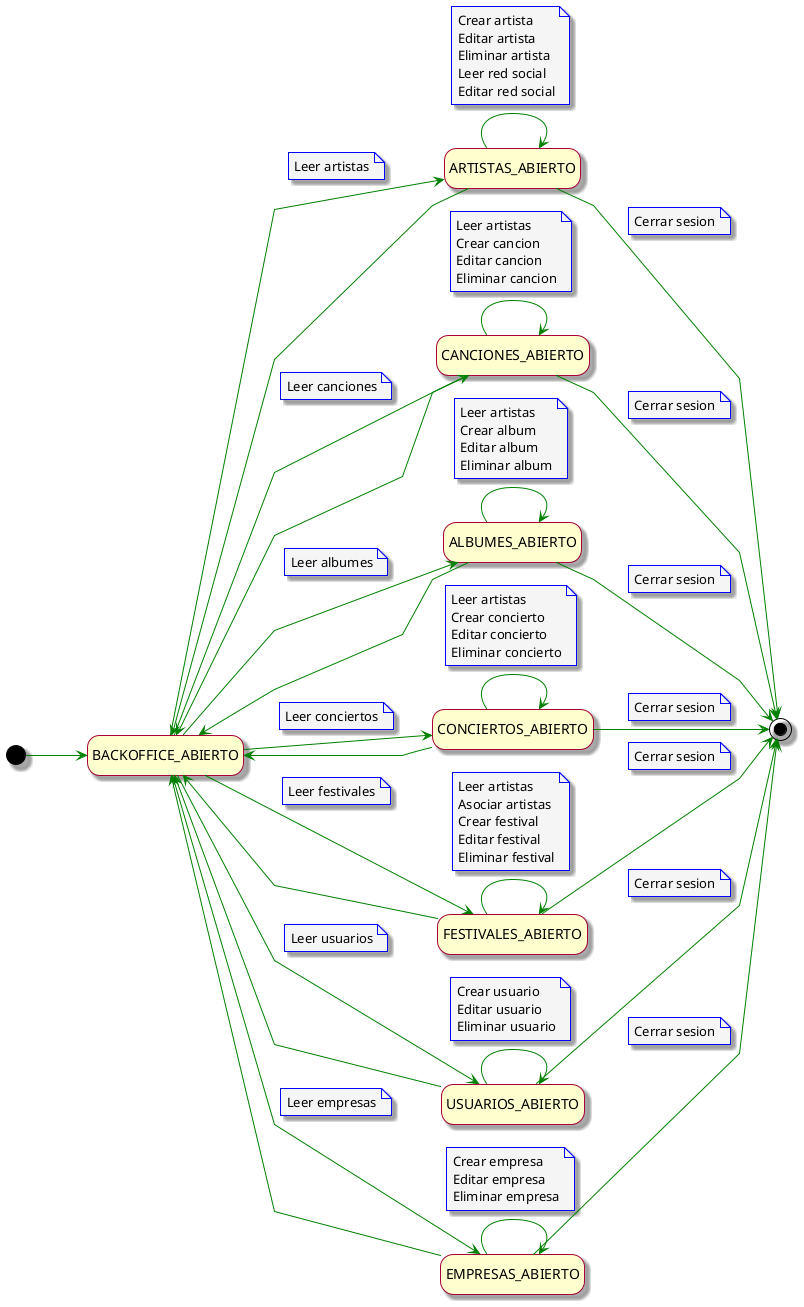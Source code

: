 @startuml DiagramaContextoVisual

left to right direction
skin rose

skinparam {
    NoteBackgroundColor #whiteSmoke
    ArrowColor #green
    NoteBorderColor #blue
    linetype polyline
}
hide empty description

[*] -[#green]-> BACKOFFICE_ABIERTO

BACKOFFICE_ABIERTO -[#green]-> ARTISTAS_ABIERTO
note on link 
  Leer artistas
end note
BACKOFFICE_ABIERTO -[#green]-> CANCIONES_ABIERTO
note on link 
  Leer canciones
end note
BACKOFFICE_ABIERTO -[#green]-> ALBUMES_ABIERTO
note on link 
  Leer albumes
end note
BACKOFFICE_ABIERTO -[#green]-> CONCIERTOS_ABIERTO
note on link 
  Leer conciertos
end note
BACKOFFICE_ABIERTO -[#green]-> FESTIVALES_ABIERTO
note on link 
  Leer festivales
end note
BACKOFFICE_ABIERTO -[#green]-> USUARIOS_ABIERTO
note on link 
  Leer usuarios
end note
BACKOFFICE_ABIERTO -[#green]-> EMPRESAS_ABIERTO
note on link 
  Leer empresas
end note

ARTISTAS_ABIERTO -[#green]-> BACKOFFICE_ABIERTO
CANCIONES_ABIERTO -[#green]-> BACKOFFICE_ABIERTO
ALBUMES_ABIERTO -[#green]-> BACKOFFICE_ABIERTO
CONCIERTOS_ABIERTO -[#green]-> BACKOFFICE_ABIERTO
FESTIVALES_ABIERTO -[#green]-> BACKOFFICE_ABIERTO
USUARIOS_ABIERTO -[#green]-> BACKOFFICE_ABIERTO
EMPRESAS_ABIERTO -[#green]-> BACKOFFICE_ABIERTO


ARTISTAS_ABIERTO -[#green]-> ARTISTAS_ABIERTO
note on link 
  Crear artista
  Editar artista
  Eliminar artista
  Leer red social
  Editar red social
end note

CANCIONES_ABIERTO -[#green]-> CANCIONES_ABIERTO
note on link 
  Leer artistas
  Crear cancion
  Editar cancion
  Eliminar cancion
end note

ALBUMES_ABIERTO -[#green]-> ALBUMES_ABIERTO
note on link 
  Leer artistas
  Crear album
  Editar album
  Eliminar album
end note

CONCIERTOS_ABIERTO -[#green]-> CONCIERTOS_ABIERTO
note on link 
  Leer artistas
  Crear concierto
  Editar concierto
  Eliminar concierto
end note

FESTIVALES_ABIERTO -[#green]-> FESTIVALES_ABIERTO
note on link 
  Leer artistas
  Asociar artistas
  Crear festival
  Editar festival
  Eliminar festival
end note

USUARIOS_ABIERTO -[#green]-> USUARIOS_ABIERTO
note on link 
  Crear usuario
  Editar usuario
  Eliminar usuario
end note

EMPRESAS_ABIERTO -[#green]-> EMPRESAS_ABIERTO
note on link 
  Crear empresa
  Editar empresa
  Eliminar empresa
end note

ARTISTAS_ABIERTO -[#green]-> [*]
note on link 
  Cerrar sesion
end note
CANCIONES_ABIERTO -[#green]-> [*]
note on link 
  Cerrar sesion
end note
ALBUMES_ABIERTO -[#green]-> [*]
note on link 
  Cerrar sesion
end note
CONCIERTOS_ABIERTO -[#green]-> [*]
note on link 
  Cerrar sesion
end note
FESTIVALES_ABIERTO -[#green]-> [*]
note on link 
  Cerrar sesion
end note
USUARIOS_ABIERTO -[#green]-> [*]
note on link 
  Cerrar sesion
end note
EMPRESAS_ABIERTO -[#green]-> [*]
note on link 
  Cerrar sesion
end note

@enduml